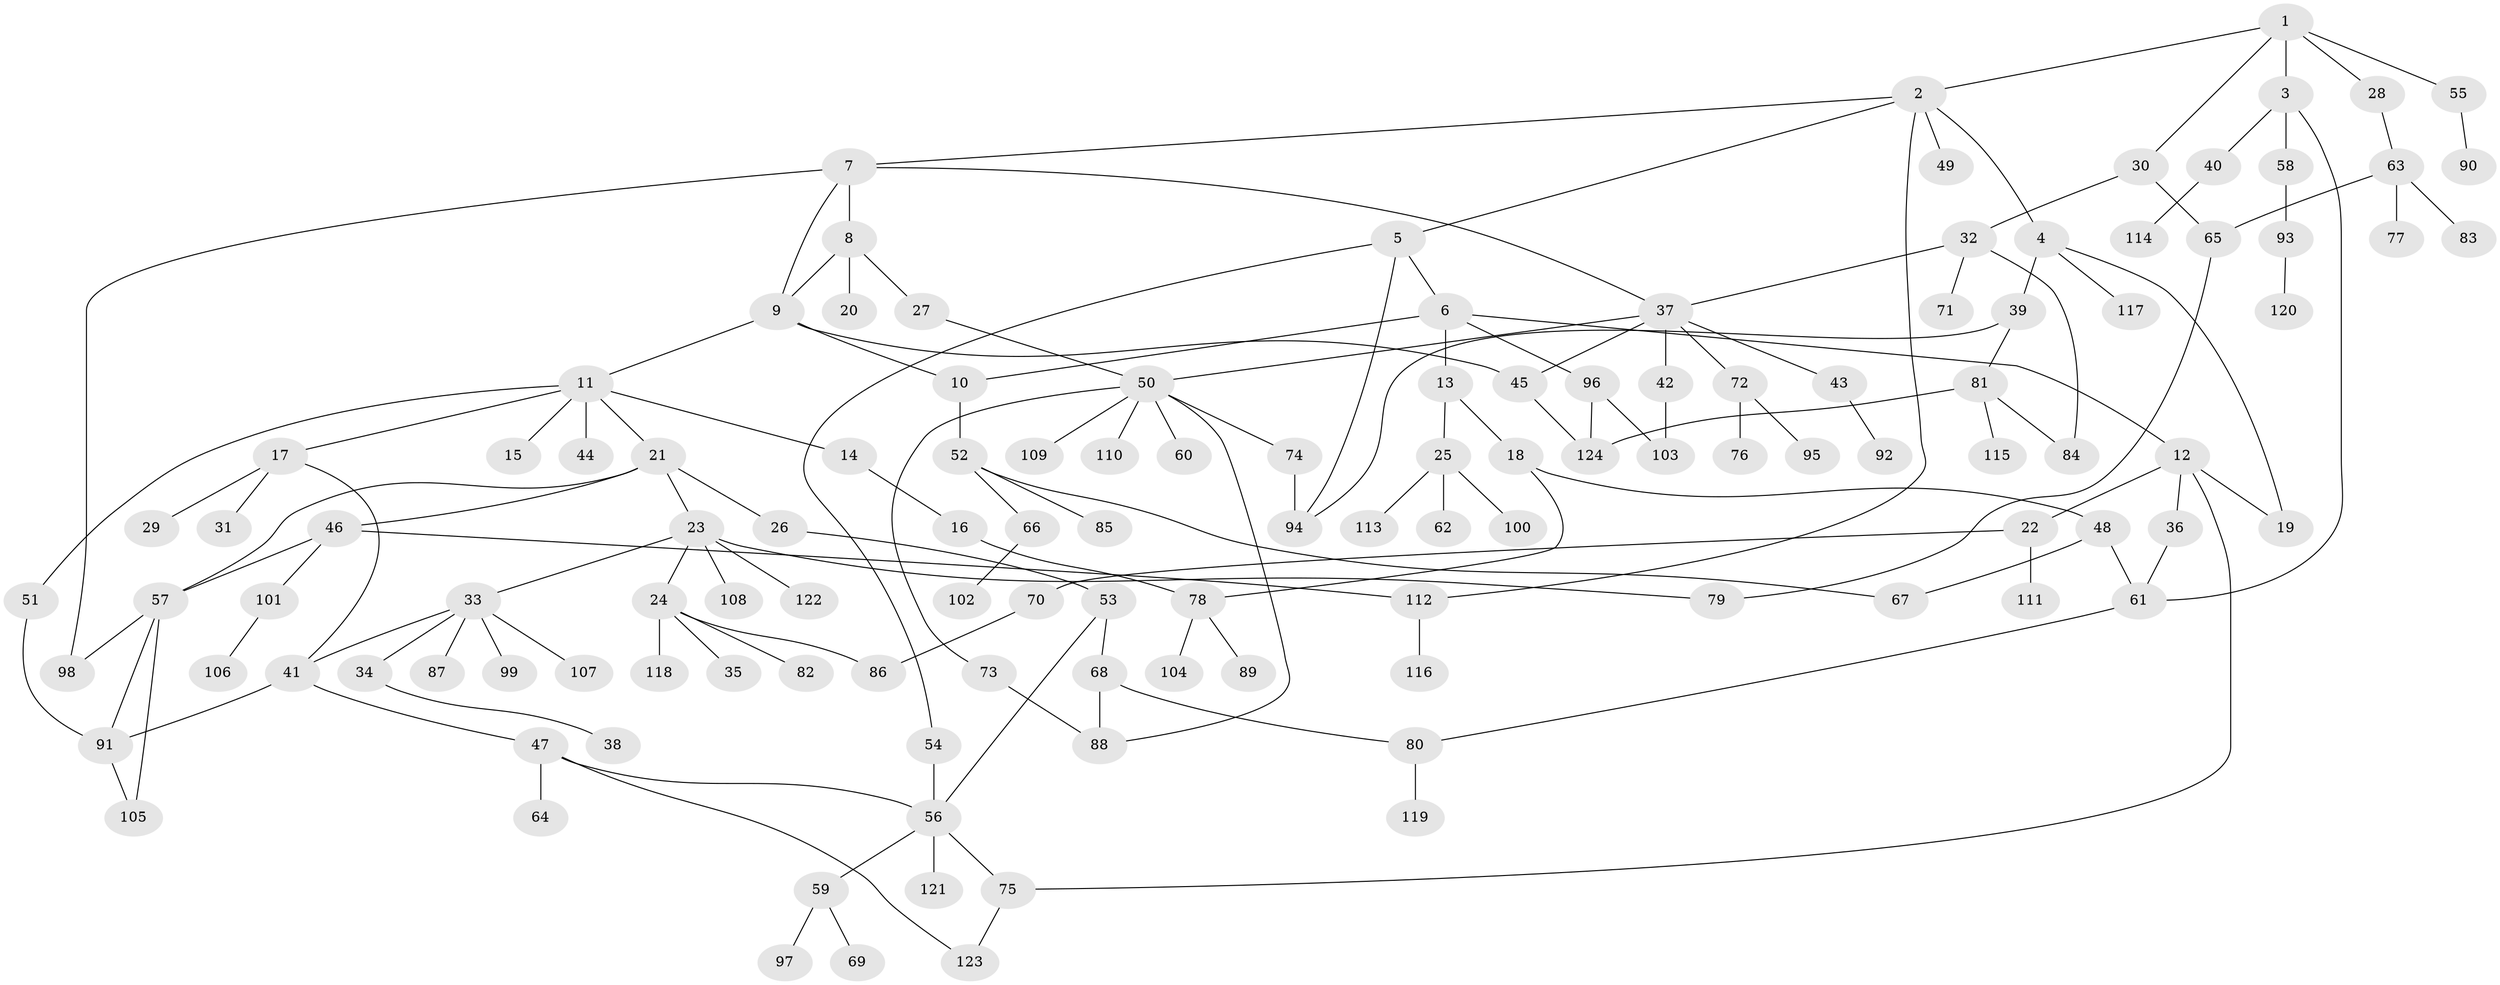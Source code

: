 // coarse degree distribution, {7: 0.04, 6: 0.05333333333333334, 3: 0.25333333333333335, 2: 0.18666666666666668, 5: 0.06666666666666667, 4: 0.09333333333333334, 1: 0.30666666666666664}
// Generated by graph-tools (version 1.1) at 2025/36/03/04/25 23:36:09]
// undirected, 124 vertices, 156 edges
graph export_dot {
  node [color=gray90,style=filled];
  1;
  2;
  3;
  4;
  5;
  6;
  7;
  8;
  9;
  10;
  11;
  12;
  13;
  14;
  15;
  16;
  17;
  18;
  19;
  20;
  21;
  22;
  23;
  24;
  25;
  26;
  27;
  28;
  29;
  30;
  31;
  32;
  33;
  34;
  35;
  36;
  37;
  38;
  39;
  40;
  41;
  42;
  43;
  44;
  45;
  46;
  47;
  48;
  49;
  50;
  51;
  52;
  53;
  54;
  55;
  56;
  57;
  58;
  59;
  60;
  61;
  62;
  63;
  64;
  65;
  66;
  67;
  68;
  69;
  70;
  71;
  72;
  73;
  74;
  75;
  76;
  77;
  78;
  79;
  80;
  81;
  82;
  83;
  84;
  85;
  86;
  87;
  88;
  89;
  90;
  91;
  92;
  93;
  94;
  95;
  96;
  97;
  98;
  99;
  100;
  101;
  102;
  103;
  104;
  105;
  106;
  107;
  108;
  109;
  110;
  111;
  112;
  113;
  114;
  115;
  116;
  117;
  118;
  119;
  120;
  121;
  122;
  123;
  124;
  1 -- 2;
  1 -- 3;
  1 -- 28;
  1 -- 30;
  1 -- 55;
  2 -- 4;
  2 -- 5;
  2 -- 7;
  2 -- 49;
  2 -- 112;
  3 -- 40;
  3 -- 58;
  3 -- 61;
  4 -- 19;
  4 -- 39;
  4 -- 117;
  5 -- 6;
  5 -- 54;
  5 -- 94;
  6 -- 12;
  6 -- 13;
  6 -- 96;
  6 -- 10;
  7 -- 8;
  7 -- 9;
  7 -- 98;
  7 -- 37;
  8 -- 20;
  8 -- 27;
  8 -- 9;
  9 -- 10;
  9 -- 11;
  9 -- 45;
  10 -- 52;
  11 -- 14;
  11 -- 15;
  11 -- 17;
  11 -- 21;
  11 -- 44;
  11 -- 51;
  12 -- 22;
  12 -- 36;
  12 -- 75;
  12 -- 19;
  13 -- 18;
  13 -- 25;
  14 -- 16;
  16 -- 78;
  17 -- 29;
  17 -- 31;
  17 -- 41;
  18 -- 48;
  18 -- 78;
  21 -- 23;
  21 -- 26;
  21 -- 46;
  21 -- 57;
  22 -- 70;
  22 -- 111;
  23 -- 24;
  23 -- 33;
  23 -- 108;
  23 -- 122;
  23 -- 79;
  24 -- 35;
  24 -- 82;
  24 -- 118;
  24 -- 86;
  25 -- 62;
  25 -- 100;
  25 -- 113;
  26 -- 53;
  27 -- 50;
  28 -- 63;
  30 -- 32;
  30 -- 65;
  32 -- 37;
  32 -- 71;
  32 -- 84;
  33 -- 34;
  33 -- 41;
  33 -- 87;
  33 -- 99;
  33 -- 107;
  34 -- 38;
  36 -- 61;
  37 -- 42;
  37 -- 43;
  37 -- 45;
  37 -- 72;
  37 -- 50;
  39 -- 81;
  39 -- 94;
  40 -- 114;
  41 -- 47;
  41 -- 91;
  42 -- 103;
  43 -- 92;
  45 -- 124;
  46 -- 57;
  46 -- 101;
  46 -- 112;
  47 -- 56;
  47 -- 64;
  47 -- 123;
  48 -- 67;
  48 -- 61;
  50 -- 60;
  50 -- 73;
  50 -- 74;
  50 -- 109;
  50 -- 110;
  50 -- 88;
  51 -- 91;
  52 -- 66;
  52 -- 85;
  52 -- 67;
  53 -- 68;
  53 -- 56;
  54 -- 56;
  55 -- 90;
  56 -- 59;
  56 -- 75;
  56 -- 121;
  57 -- 91;
  57 -- 98;
  57 -- 105;
  58 -- 93;
  59 -- 69;
  59 -- 97;
  61 -- 80;
  63 -- 77;
  63 -- 83;
  63 -- 65;
  65 -- 79;
  66 -- 102;
  68 -- 80;
  68 -- 88;
  70 -- 86;
  72 -- 76;
  72 -- 95;
  73 -- 88;
  74 -- 94;
  75 -- 123;
  78 -- 89;
  78 -- 104;
  80 -- 119;
  81 -- 84;
  81 -- 115;
  81 -- 124;
  91 -- 105;
  93 -- 120;
  96 -- 103;
  96 -- 124;
  101 -- 106;
  112 -- 116;
}
